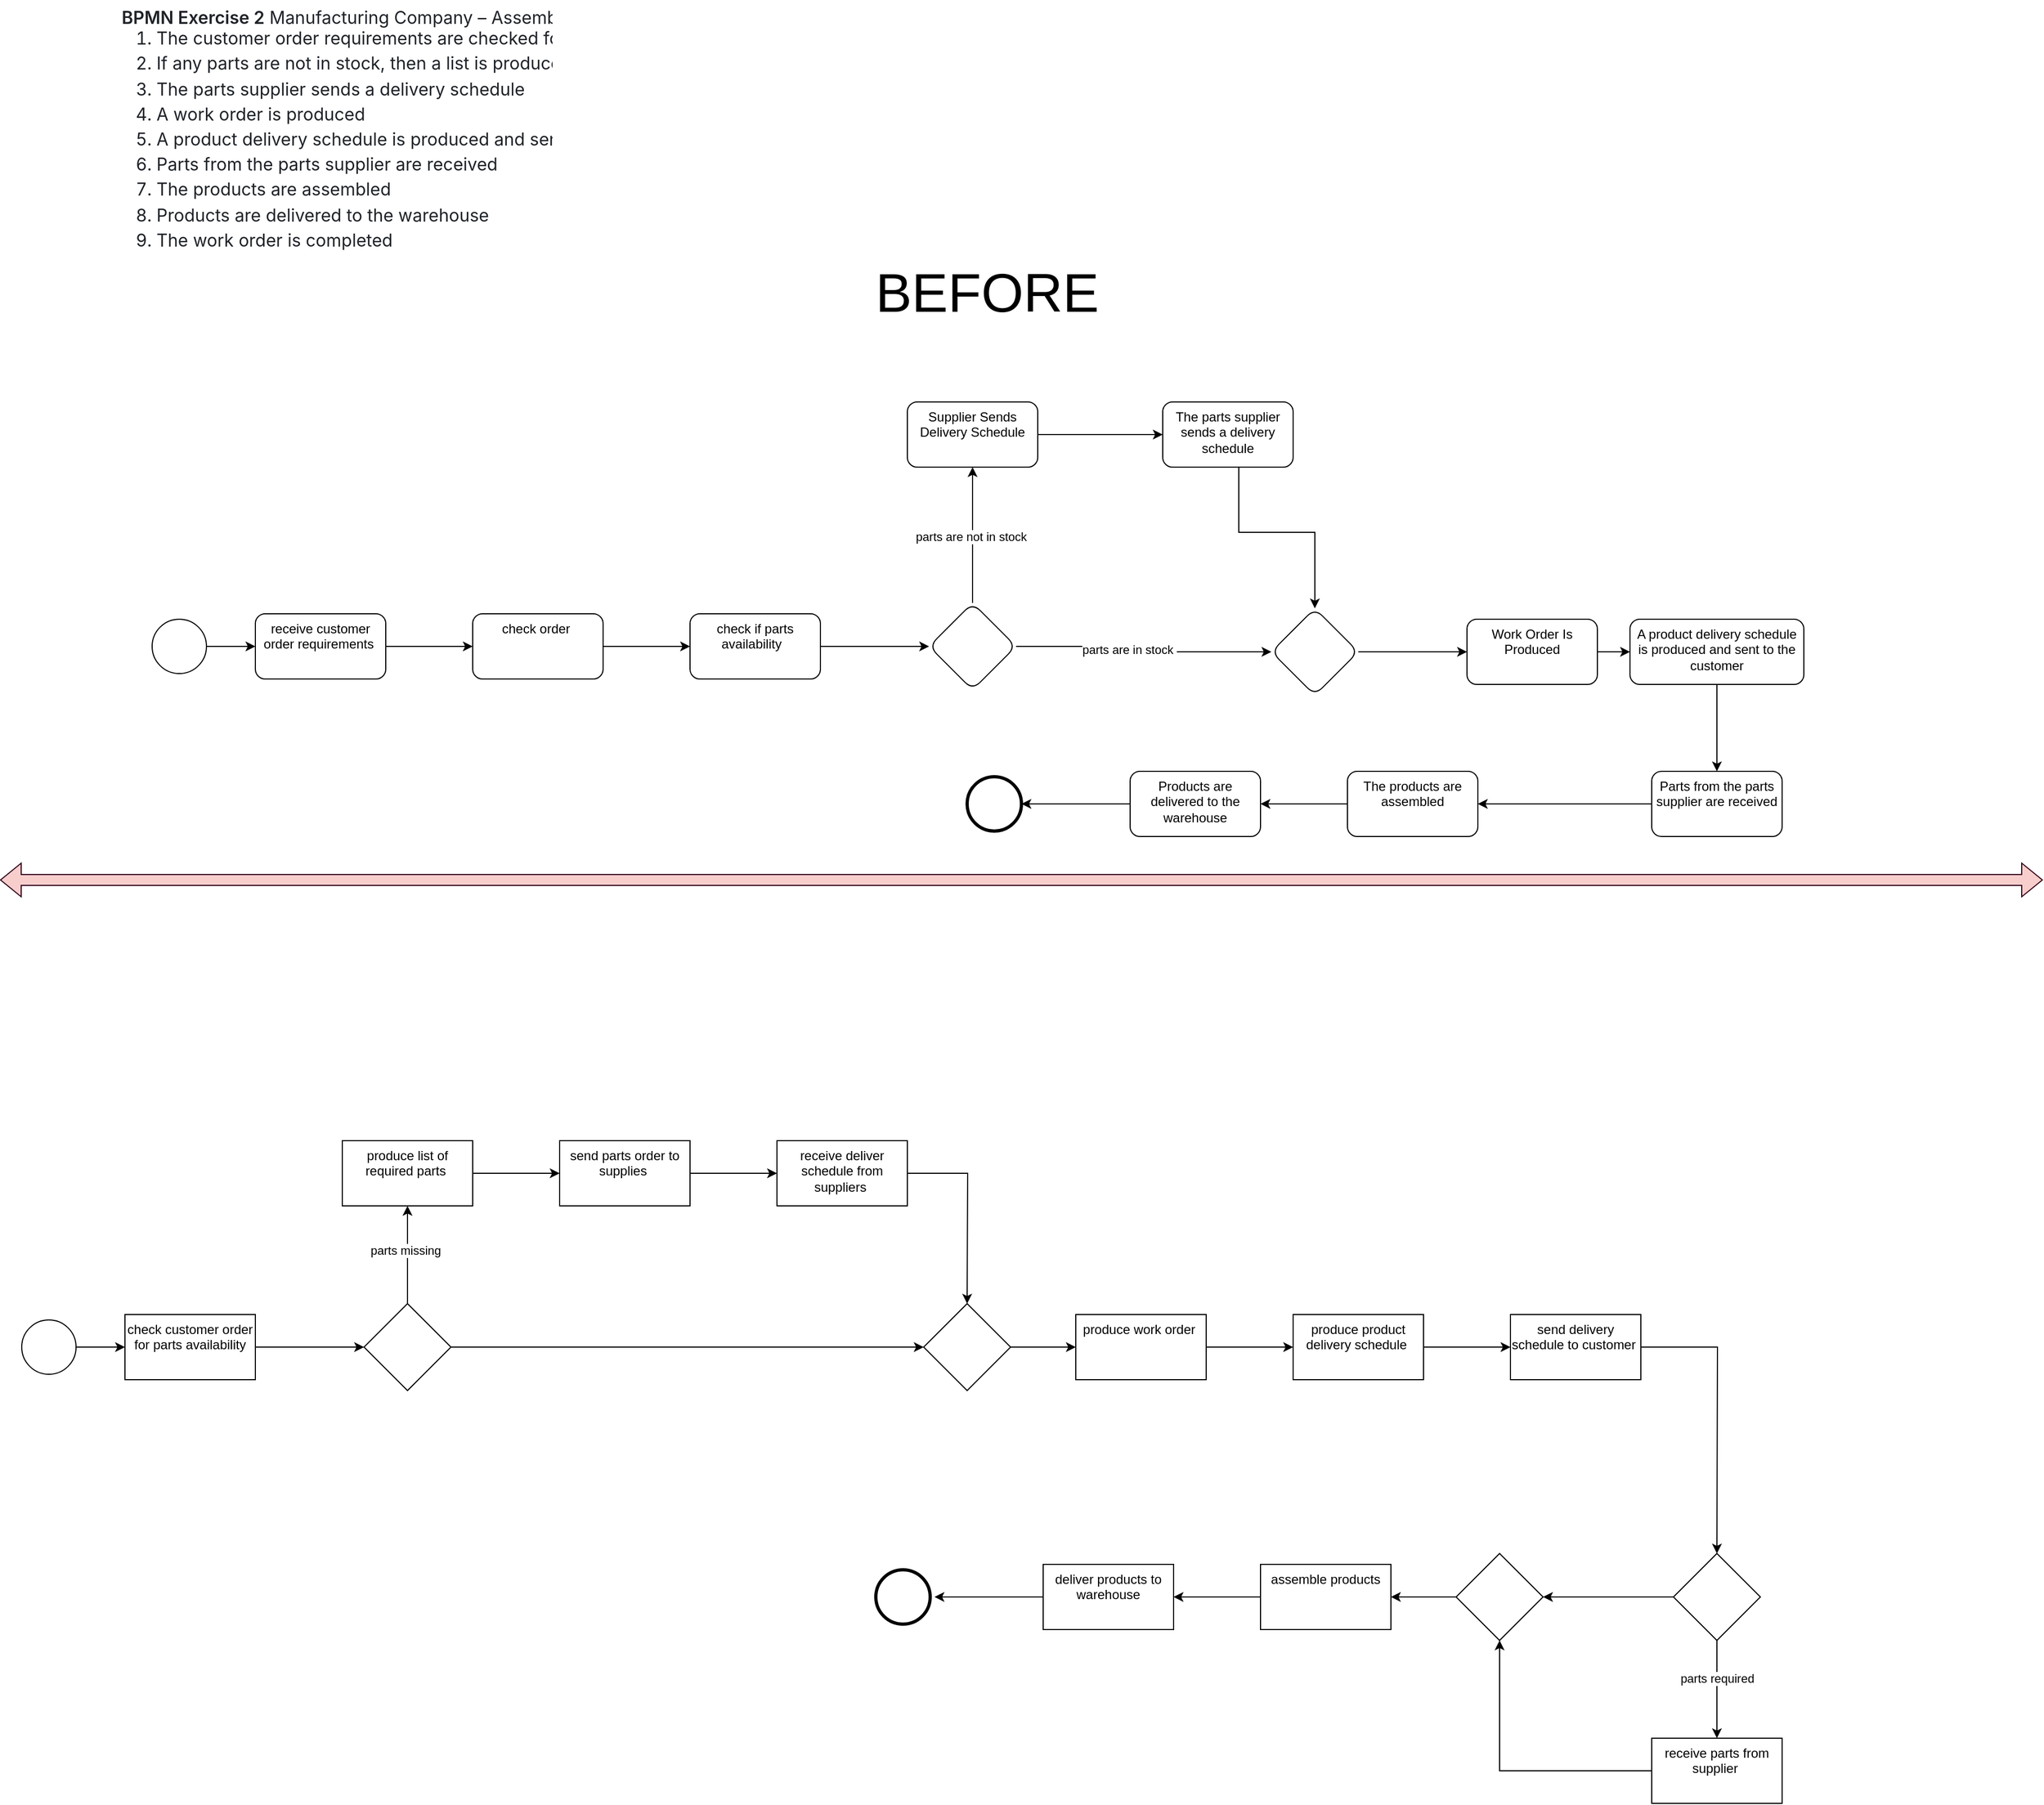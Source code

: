 <mxfile version="24.8.0">
  <diagram name="Page-1" id="utlRqW9wgxh0zj-cVC51">
    <mxGraphModel dx="2505" dy="2090" grid="1" gridSize="10" guides="1" tooltips="1" connect="1" arrows="1" fold="1" page="1" pageScale="1" pageWidth="827" pageHeight="1169" math="0" shadow="0">
      <root>
        <mxCell id="0" />
        <mxCell id="1" parent="0" />
        <mxCell id="FU4dxXCowXcYlLU4jK4w-7" value="" style="edgeStyle=orthogonalEdgeStyle;rounded=0;orthogonalLoop=1;jettySize=auto;html=1;" parent="1" source="FU4dxXCowXcYlLU4jK4w-1" target="FU4dxXCowXcYlLU4jK4w-6" edge="1">
          <mxGeometry relative="1" as="geometry" />
        </mxCell>
        <mxCell id="FU4dxXCowXcYlLU4jK4w-1" value="" style="points=[[0.145,0.145,0],[0.5,0,0],[0.855,0.145,0],[1,0.5,0],[0.855,0.855,0],[0.5,1,0],[0.145,0.855,0],[0,0.5,0]];shape=mxgraph.bpmn.event;html=1;verticalLabelPosition=bottom;labelBackgroundColor=#ffffff;verticalAlign=top;align=center;perimeter=ellipsePerimeter;outlineConnect=0;aspect=fixed;outline=standard;symbol=general;" parent="1" vertex="1">
          <mxGeometry x="60" y="60" width="50" height="50" as="geometry" />
        </mxCell>
        <mxCell id="FU4dxXCowXcYlLU4jK4w-2" value="" style="points=[[0.145,0.145,0],[0.5,0,0],[0.855,0.145,0],[1,0.5,0],[0.855,0.855,0],[0.5,1,0],[0.145,0.855,0],[0,0.5,0]];shape=mxgraph.bpmn.event;html=1;verticalLabelPosition=bottom;labelBackgroundColor=#ffffff;verticalAlign=top;align=center;perimeter=ellipsePerimeter;outlineConnect=0;aspect=fixed;outline=end;symbol=terminate2;" parent="1" vertex="1">
          <mxGeometry x="810" y="205" width="50" height="50" as="geometry" />
        </mxCell>
        <mxCell id="FU4dxXCowXcYlLU4jK4w-9" value="" style="edgeStyle=orthogonalEdgeStyle;rounded=0;orthogonalLoop=1;jettySize=auto;html=1;" parent="1" source="FU4dxXCowXcYlLU4jK4w-6" target="FU4dxXCowXcYlLU4jK4w-8" edge="1">
          <mxGeometry relative="1" as="geometry" />
        </mxCell>
        <mxCell id="FU4dxXCowXcYlLU4jK4w-6" value="receive customer order requirements&amp;nbsp;" style="rounded=1;whiteSpace=wrap;html=1;verticalAlign=top;labelBackgroundColor=#ffffff;" parent="1" vertex="1">
          <mxGeometry x="155" y="55" width="120" height="60" as="geometry" />
        </mxCell>
        <mxCell id="FU4dxXCowXcYlLU4jK4w-11" value="" style="edgeStyle=orthogonalEdgeStyle;rounded=0;orthogonalLoop=1;jettySize=auto;html=1;" parent="1" source="FU4dxXCowXcYlLU4jK4w-8" target="FU4dxXCowXcYlLU4jK4w-10" edge="1">
          <mxGeometry relative="1" as="geometry" />
        </mxCell>
        <mxCell id="FU4dxXCowXcYlLU4jK4w-8" value="check order&amp;nbsp;" style="rounded=1;whiteSpace=wrap;html=1;verticalAlign=top;labelBackgroundColor=#ffffff;" parent="1" vertex="1">
          <mxGeometry x="355" y="55" width="120" height="60" as="geometry" />
        </mxCell>
        <mxCell id="FU4dxXCowXcYlLU4jK4w-13" value="" style="edgeStyle=orthogonalEdgeStyle;rounded=0;orthogonalLoop=1;jettySize=auto;html=1;" parent="1" source="FU4dxXCowXcYlLU4jK4w-10" target="FU4dxXCowXcYlLU4jK4w-12" edge="1">
          <mxGeometry relative="1" as="geometry" />
        </mxCell>
        <mxCell id="FU4dxXCowXcYlLU4jK4w-10" value="check if parts availability&amp;nbsp;&amp;nbsp;" style="rounded=1;whiteSpace=wrap;html=1;verticalAlign=top;labelBackgroundColor=#ffffff;" parent="1" vertex="1">
          <mxGeometry x="555" y="55" width="120" height="60" as="geometry" />
        </mxCell>
        <mxCell id="-2P8RMvVIsFMxLnkhKAe-2" value="" style="edgeStyle=orthogonalEdgeStyle;rounded=0;orthogonalLoop=1;jettySize=auto;html=1;" parent="1" source="FU4dxXCowXcYlLU4jK4w-12" target="-2P8RMvVIsFMxLnkhKAe-1" edge="1">
          <mxGeometry relative="1" as="geometry" />
        </mxCell>
        <mxCell id="-2P8RMvVIsFMxLnkhKAe-3" value="parts are not in stock&amp;nbsp;" style="edgeLabel;html=1;align=center;verticalAlign=middle;resizable=0;points=[];" parent="-2P8RMvVIsFMxLnkhKAe-2" vertex="1" connectable="0">
          <mxGeometry x="-0.024" relative="1" as="geometry">
            <mxPoint as="offset" />
          </mxGeometry>
        </mxCell>
        <mxCell id="-2P8RMvVIsFMxLnkhKAe-5" value="" style="edgeStyle=orthogonalEdgeStyle;rounded=0;orthogonalLoop=1;jettySize=auto;html=1;entryX=0;entryY=0.5;entryDx=0;entryDy=0;" parent="1" source="FU4dxXCowXcYlLU4jK4w-12" target="1TNm3yASb8GU968vAb-3-3" edge="1">
          <mxGeometry relative="1" as="geometry">
            <mxPoint x="1060" y="90" as="targetPoint" />
          </mxGeometry>
        </mxCell>
        <mxCell id="-2P8RMvVIsFMxLnkhKAe-7" value="parts are in stock&amp;nbsp;" style="edgeLabel;html=1;align=center;verticalAlign=middle;resizable=0;points=[];" parent="-2P8RMvVIsFMxLnkhKAe-5" vertex="1" connectable="0">
          <mxGeometry x="-0.132" y="-3" relative="1" as="geometry">
            <mxPoint as="offset" />
          </mxGeometry>
        </mxCell>
        <mxCell id="FU4dxXCowXcYlLU4jK4w-12" value="" style="rhombus;whiteSpace=wrap;html=1;verticalAlign=top;rounded=1;labelBackgroundColor=#ffffff;" parent="1" vertex="1">
          <mxGeometry x="775" y="45" width="80" height="80" as="geometry" />
        </mxCell>
        <mxCell id="-2P8RMvVIsFMxLnkhKAe-9" value="" style="edgeStyle=orthogonalEdgeStyle;rounded=0;orthogonalLoop=1;jettySize=auto;html=1;" parent="1" source="-2P8RMvVIsFMxLnkhKAe-1" target="-2P8RMvVIsFMxLnkhKAe-8" edge="1">
          <mxGeometry relative="1" as="geometry" />
        </mxCell>
        <mxCell id="-2P8RMvVIsFMxLnkhKAe-1" value="Supplier Sends Delivery Schedule" style="rounded=1;whiteSpace=wrap;html=1;verticalAlign=top;labelBackgroundColor=#ffffff;" parent="1" vertex="1">
          <mxGeometry x="755" y="-140" width="120" height="60" as="geometry" />
        </mxCell>
        <mxCell id="1TNm3yASb8GU968vAb-3-4" value="" style="edgeStyle=orthogonalEdgeStyle;rounded=0;orthogonalLoop=1;jettySize=auto;html=1;" parent="1" source="-2P8RMvVIsFMxLnkhKAe-8" target="1TNm3yASb8GU968vAb-3-3" edge="1">
          <mxGeometry relative="1" as="geometry">
            <Array as="points">
              <mxPoint x="1060" y="-20" />
              <mxPoint x="1130" y="-20" />
            </Array>
          </mxGeometry>
        </mxCell>
        <mxCell id="-2P8RMvVIsFMxLnkhKAe-8" value="The parts supplier sends a delivery schedule" style="whiteSpace=wrap;html=1;verticalAlign=top;rounded=1;labelBackgroundColor=#ffffff;" parent="1" vertex="1">
          <mxGeometry x="990" y="-140" width="120" height="60" as="geometry" />
        </mxCell>
        <mxCell id="-2P8RMvVIsFMxLnkhKAe-16" value="" style="edgeStyle=orthogonalEdgeStyle;rounded=0;orthogonalLoop=1;jettySize=auto;html=1;" parent="1" source="-2P8RMvVIsFMxLnkhKAe-13" target="-2P8RMvVIsFMxLnkhKAe-15" edge="1">
          <mxGeometry relative="1" as="geometry" />
        </mxCell>
        <mxCell id="-2P8RMvVIsFMxLnkhKAe-13" value="Work Order Is Produced" style="whiteSpace=wrap;html=1;verticalAlign=top;rounded=1;labelBackgroundColor=#ffffff;" parent="1" vertex="1">
          <mxGeometry x="1270" y="60" width="120" height="60" as="geometry" />
        </mxCell>
        <mxCell id="-2P8RMvVIsFMxLnkhKAe-18" value="" style="edgeStyle=orthogonalEdgeStyle;rounded=0;orthogonalLoop=1;jettySize=auto;html=1;" parent="1" source="-2P8RMvVIsFMxLnkhKAe-15" target="-2P8RMvVIsFMxLnkhKAe-17" edge="1">
          <mxGeometry relative="1" as="geometry" />
        </mxCell>
        <mxCell id="-2P8RMvVIsFMxLnkhKAe-15" value="A product delivery schedule is produced and sent to the customer" style="whiteSpace=wrap;html=1;verticalAlign=top;rounded=1;labelBackgroundColor=#ffffff;" parent="1" vertex="1">
          <mxGeometry x="1420" y="60" width="160" height="60" as="geometry" />
        </mxCell>
        <mxCell id="-2P8RMvVIsFMxLnkhKAe-20" value="" style="edgeStyle=orthogonalEdgeStyle;rounded=0;orthogonalLoop=1;jettySize=auto;html=1;entryX=1;entryY=0.5;entryDx=0;entryDy=0;" parent="1" source="-2P8RMvVIsFMxLnkhKAe-17" target="-2P8RMvVIsFMxLnkhKAe-19" edge="1">
          <mxGeometry relative="1" as="geometry">
            <mxPoint x="1360" y="230" as="targetPoint" />
          </mxGeometry>
        </mxCell>
        <mxCell id="-2P8RMvVIsFMxLnkhKAe-17" value="Parts from the parts supplier are received" style="whiteSpace=wrap;html=1;verticalAlign=top;rounded=1;labelBackgroundColor=#ffffff;" parent="1" vertex="1">
          <mxGeometry x="1440" y="200" width="120" height="60" as="geometry" />
        </mxCell>
        <mxCell id="-2P8RMvVIsFMxLnkhKAe-22" value="" style="edgeStyle=orthogonalEdgeStyle;rounded=0;orthogonalLoop=1;jettySize=auto;html=1;" parent="1" source="-2P8RMvVIsFMxLnkhKAe-19" target="-2P8RMvVIsFMxLnkhKAe-21" edge="1">
          <mxGeometry relative="1" as="geometry" />
        </mxCell>
        <mxCell id="-2P8RMvVIsFMxLnkhKAe-19" value="The products are assembled" style="whiteSpace=wrap;html=1;verticalAlign=top;rounded=1;labelBackgroundColor=#ffffff;" parent="1" vertex="1">
          <mxGeometry x="1160" y="200" width="120" height="60" as="geometry" />
        </mxCell>
        <mxCell id="-2P8RMvVIsFMxLnkhKAe-21" value="Products are delivered to the warehouse" style="whiteSpace=wrap;html=1;verticalAlign=top;rounded=1;labelBackgroundColor=#ffffff;" parent="1" vertex="1">
          <mxGeometry x="960" y="200" width="120" height="60" as="geometry" />
        </mxCell>
        <mxCell id="-2P8RMvVIsFMxLnkhKAe-25" style="edgeStyle=orthogonalEdgeStyle;rounded=0;orthogonalLoop=1;jettySize=auto;html=1;exitX=0.5;exitY=1;exitDx=0;exitDy=0;exitPerimeter=0;" parent="1" source="FU4dxXCowXcYlLU4jK4w-2" target="FU4dxXCowXcYlLU4jK4w-2" edge="1">
          <mxGeometry relative="1" as="geometry" />
        </mxCell>
        <mxCell id="-2P8RMvVIsFMxLnkhKAe-26" style="edgeStyle=orthogonalEdgeStyle;rounded=0;orthogonalLoop=1;jettySize=auto;html=1;entryX=1;entryY=0.5;entryDx=0;entryDy=0;entryPerimeter=0;" parent="1" source="-2P8RMvVIsFMxLnkhKAe-21" target="FU4dxXCowXcYlLU4jK4w-2" edge="1">
          <mxGeometry relative="1" as="geometry" />
        </mxCell>
        <mxCell id="1TNm3yASb8GU968vAb-3-5" style="edgeStyle=orthogonalEdgeStyle;rounded=0;orthogonalLoop=1;jettySize=auto;html=1;" parent="1" source="1TNm3yASb8GU968vAb-3-3" target="-2P8RMvVIsFMxLnkhKAe-13" edge="1">
          <mxGeometry relative="1" as="geometry" />
        </mxCell>
        <mxCell id="1TNm3yASb8GU968vAb-3-3" value="" style="rhombus;whiteSpace=wrap;html=1;verticalAlign=top;rounded=1;labelBackgroundColor=#ffffff;" parent="1" vertex="1">
          <mxGeometry x="1090" y="50" width="80" height="80" as="geometry" />
        </mxCell>
        <mxCell id="1TNm3yASb8GU968vAb-3-6" value="&lt;br&gt;&lt;div style=&quot;font-size: 50px;&quot;&gt;BEFORE&lt;/div&gt;" style="text;html=1;align=center;verticalAlign=middle;resizable=0;points=[];autosize=1;strokeColor=none;fillColor=none;" parent="1" vertex="1">
          <mxGeometry x="713" y="-293" width="230" height="90" as="geometry" />
        </mxCell>
        <mxCell id="OtYZPIo47uLKYFtYsrMQ-1" value="&lt;p dir=&quot;auto&quot; style=&quot;box-sizing: border-box; margin-top: 0px; margin-bottom: var(--base-size-16); color: rgb(31, 35, 40); font-family: -apple-system, BlinkMacSystemFont, &amp;quot;Segoe UI&amp;quot;, &amp;quot;Noto Sans&amp;quot;, Helvetica, Arial, sans-serif, &amp;quot;Apple Color Emoji&amp;quot;, &amp;quot;Segoe UI Emoji&amp;quot;; font-size: 16px; font-style: normal; font-variant-ligatures: normal; font-variant-caps: normal; font-weight: 400; letter-spacing: normal; orphans: 2; text-align: start; text-indent: 0px; text-transform: none; widows: 2; word-spacing: 0px; -webkit-text-stroke-width: 0px; white-space: normal; background-color: rgb(255, 255, 255); text-decoration-thickness: initial; text-decoration-style: initial; text-decoration-color: initial;&quot;&gt;&lt;strong style=&quot;box-sizing: border-box; font-weight: var(--base-text-weight-semibold, 600);&quot;&gt;BPMN Exercise 2&lt;/strong&gt;&lt;span&gt;&amp;nbsp;&lt;/span&gt;Manufacturing Company – Assemble Ordered Products&lt;/p&gt;&lt;ol dir=&quot;auto&quot; style=&quot;box-sizing: border-box; padding-left: 2em; margin-top: 0px; margin-bottom: var(--base-size-16); color: rgb(31, 35, 40); font-family: -apple-system, BlinkMacSystemFont, &amp;quot;Segoe UI&amp;quot;, &amp;quot;Noto Sans&amp;quot;, Helvetica, Arial, sans-serif, &amp;quot;Apple Color Emoji&amp;quot;, &amp;quot;Segoe UI Emoji&amp;quot;; font-size: 16px; font-style: normal; font-variant-ligatures: normal; font-variant-caps: normal; font-weight: 400; letter-spacing: normal; orphans: 2; text-align: start; text-indent: 0px; text-transform: none; widows: 2; word-spacing: 0px; -webkit-text-stroke-width: 0px; white-space: normal; background-color: rgb(255, 255, 255); text-decoration-thickness: initial; text-decoration-style: initial; text-decoration-color: initial;&quot;&gt;&lt;li style=&quot;box-sizing: border-box;&quot;&gt;The customer order requirements are checked for parts availability&lt;/li&gt;&lt;li style=&quot;box-sizing: border-box; margin-top: 0.25em;&quot;&gt;If any parts are not in stock, then a list is produced and parts ordered from the supplier&lt;/li&gt;&lt;li style=&quot;box-sizing: border-box; margin-top: 0.25em;&quot;&gt;The parts supplier sends a delivery schedule&lt;/li&gt;&lt;li style=&quot;box-sizing: border-box; margin-top: 0.25em;&quot;&gt;A work order is produced&lt;/li&gt;&lt;li style=&quot;box-sizing: border-box; margin-top: 0.25em;&quot;&gt;A product delivery schedule is produced and sent to the customer&lt;/li&gt;&lt;li style=&quot;box-sizing: border-box; margin-top: 0.25em;&quot;&gt;Parts from the parts supplier are received&lt;/li&gt;&lt;li style=&quot;box-sizing: border-box; margin-top: 0.25em;&quot;&gt;The products are assembled&lt;/li&gt;&lt;li style=&quot;box-sizing: border-box; margin-top: 0.25em;&quot;&gt;Products are delivered to the warehouse&lt;/li&gt;&lt;li style=&quot;box-sizing: border-box; margin-top: 0.25em;&quot;&gt;The work order is completed&lt;/li&gt;&lt;/ol&gt;" style="text;whiteSpace=wrap;html=1;" vertex="1" parent="1">
          <mxGeometry x="30" y="-510" width="890" height="250" as="geometry" />
        </mxCell>
        <mxCell id="OtYZPIo47uLKYFtYsrMQ-2" value="" style="shape=flexArrow;endArrow=classic;startArrow=classic;html=1;rounded=0;fillColor=#f8cecc;strokeColor=#33001A;" edge="1" parent="1">
          <mxGeometry width="100" height="100" relative="1" as="geometry">
            <mxPoint x="-80" y="300" as="sourcePoint" />
            <mxPoint x="1800" y="300" as="targetPoint" />
          </mxGeometry>
        </mxCell>
        <mxCell id="OtYZPIo47uLKYFtYsrMQ-5" value="" style="edgeStyle=orthogonalEdgeStyle;rounded=0;orthogonalLoop=1;jettySize=auto;html=1;" edge="1" parent="1" source="OtYZPIo47uLKYFtYsrMQ-3" target="OtYZPIo47uLKYFtYsrMQ-4">
          <mxGeometry relative="1" as="geometry" />
        </mxCell>
        <mxCell id="OtYZPIo47uLKYFtYsrMQ-3" value="" style="points=[[0.145,0.145,0],[0.5,0,0],[0.855,0.145,0],[1,0.5,0],[0.855,0.855,0],[0.5,1,0],[0.145,0.855,0],[0,0.5,0]];shape=mxgraph.bpmn.event;html=1;verticalLabelPosition=bottom;labelBackgroundColor=#ffffff;verticalAlign=top;align=center;perimeter=ellipsePerimeter;outlineConnect=0;aspect=fixed;outline=standard;symbol=general;" vertex="1" parent="1">
          <mxGeometry x="-60" y="705" width="50" height="50" as="geometry" />
        </mxCell>
        <mxCell id="OtYZPIo47uLKYFtYsrMQ-7" value="" style="edgeStyle=orthogonalEdgeStyle;rounded=0;orthogonalLoop=1;jettySize=auto;html=1;" edge="1" parent="1" source="OtYZPIo47uLKYFtYsrMQ-4" target="OtYZPIo47uLKYFtYsrMQ-6">
          <mxGeometry relative="1" as="geometry" />
        </mxCell>
        <mxCell id="OtYZPIo47uLKYFtYsrMQ-4" value="check customer order for parts availability" style="whiteSpace=wrap;html=1;verticalAlign=top;labelBackgroundColor=#ffffff;" vertex="1" parent="1">
          <mxGeometry x="35" y="700" width="120" height="60" as="geometry" />
        </mxCell>
        <mxCell id="OtYZPIo47uLKYFtYsrMQ-12" value="" style="edgeStyle=orthogonalEdgeStyle;rounded=0;orthogonalLoop=1;jettySize=auto;html=1;" edge="1" parent="1" source="OtYZPIo47uLKYFtYsrMQ-6" target="OtYZPIo47uLKYFtYsrMQ-11">
          <mxGeometry relative="1" as="geometry" />
        </mxCell>
        <mxCell id="OtYZPIo47uLKYFtYsrMQ-13" value="parts missing" style="edgeLabel;html=1;align=center;verticalAlign=middle;resizable=0;points=[];" vertex="1" connectable="0" parent="OtYZPIo47uLKYFtYsrMQ-12">
          <mxGeometry x="0.098" y="2" relative="1" as="geometry">
            <mxPoint as="offset" />
          </mxGeometry>
        </mxCell>
        <mxCell id="OtYZPIo47uLKYFtYsrMQ-20" style="edgeStyle=orthogonalEdgeStyle;rounded=0;orthogonalLoop=1;jettySize=auto;html=1;entryX=0;entryY=0.5;entryDx=0;entryDy=0;" edge="1" parent="1" source="OtYZPIo47uLKYFtYsrMQ-6" target="OtYZPIo47uLKYFtYsrMQ-19">
          <mxGeometry relative="1" as="geometry">
            <mxPoint x="450" y="730" as="targetPoint" />
          </mxGeometry>
        </mxCell>
        <mxCell id="OtYZPIo47uLKYFtYsrMQ-6" value="" style="rhombus;whiteSpace=wrap;html=1;verticalAlign=top;labelBackgroundColor=#ffffff;" vertex="1" parent="1">
          <mxGeometry x="255" y="690" width="80" height="80" as="geometry" />
        </mxCell>
        <mxCell id="OtYZPIo47uLKYFtYsrMQ-15" value="" style="edgeStyle=orthogonalEdgeStyle;rounded=0;orthogonalLoop=1;jettySize=auto;html=1;" edge="1" parent="1" source="OtYZPIo47uLKYFtYsrMQ-11" target="OtYZPIo47uLKYFtYsrMQ-14">
          <mxGeometry relative="1" as="geometry" />
        </mxCell>
        <mxCell id="OtYZPIo47uLKYFtYsrMQ-11" value="produce list of required parts&amp;nbsp;" style="whiteSpace=wrap;html=1;verticalAlign=top;labelBackgroundColor=#ffffff;" vertex="1" parent="1">
          <mxGeometry x="235" y="540" width="120" height="60" as="geometry" />
        </mxCell>
        <mxCell id="OtYZPIo47uLKYFtYsrMQ-17" value="" style="edgeStyle=orthogonalEdgeStyle;rounded=0;orthogonalLoop=1;jettySize=auto;html=1;" edge="1" parent="1" source="OtYZPIo47uLKYFtYsrMQ-14" target="OtYZPIo47uLKYFtYsrMQ-16">
          <mxGeometry relative="1" as="geometry" />
        </mxCell>
        <mxCell id="OtYZPIo47uLKYFtYsrMQ-14" value="send parts order to supplies&amp;nbsp;" style="whiteSpace=wrap;html=1;verticalAlign=top;labelBackgroundColor=#ffffff;" vertex="1" parent="1">
          <mxGeometry x="435" y="540" width="120" height="60" as="geometry" />
        </mxCell>
        <mxCell id="OtYZPIo47uLKYFtYsrMQ-18" style="edgeStyle=orthogonalEdgeStyle;rounded=0;orthogonalLoop=1;jettySize=auto;html=1;" edge="1" parent="1" source="OtYZPIo47uLKYFtYsrMQ-16">
          <mxGeometry relative="1" as="geometry">
            <mxPoint x="810" y="690" as="targetPoint" />
          </mxGeometry>
        </mxCell>
        <mxCell id="OtYZPIo47uLKYFtYsrMQ-16" value="receive deliver schedule from suppliers&amp;nbsp;" style="whiteSpace=wrap;html=1;verticalAlign=top;labelBackgroundColor=#ffffff;" vertex="1" parent="1">
          <mxGeometry x="635" y="540" width="120" height="60" as="geometry" />
        </mxCell>
        <mxCell id="OtYZPIo47uLKYFtYsrMQ-22" value="" style="edgeStyle=orthogonalEdgeStyle;rounded=0;orthogonalLoop=1;jettySize=auto;html=1;" edge="1" parent="1" source="OtYZPIo47uLKYFtYsrMQ-19" target="OtYZPIo47uLKYFtYsrMQ-21">
          <mxGeometry relative="1" as="geometry" />
        </mxCell>
        <mxCell id="OtYZPIo47uLKYFtYsrMQ-19" value="" style="rhombus;whiteSpace=wrap;html=1;verticalAlign=top;labelBackgroundColor=#ffffff;" vertex="1" parent="1">
          <mxGeometry x="770" y="690" width="80" height="80" as="geometry" />
        </mxCell>
        <mxCell id="OtYZPIo47uLKYFtYsrMQ-24" value="" style="edgeStyle=orthogonalEdgeStyle;rounded=0;orthogonalLoop=1;jettySize=auto;html=1;" edge="1" parent="1" source="OtYZPIo47uLKYFtYsrMQ-21" target="OtYZPIo47uLKYFtYsrMQ-23">
          <mxGeometry relative="1" as="geometry" />
        </mxCell>
        <mxCell id="OtYZPIo47uLKYFtYsrMQ-21" value="produce work order&amp;nbsp;" style="whiteSpace=wrap;html=1;verticalAlign=top;labelBackgroundColor=#ffffff;" vertex="1" parent="1">
          <mxGeometry x="910" y="700" width="120" height="60" as="geometry" />
        </mxCell>
        <mxCell id="OtYZPIo47uLKYFtYsrMQ-26" value="" style="edgeStyle=orthogonalEdgeStyle;rounded=0;orthogonalLoop=1;jettySize=auto;html=1;" edge="1" parent="1" source="OtYZPIo47uLKYFtYsrMQ-23" target="OtYZPIo47uLKYFtYsrMQ-25">
          <mxGeometry relative="1" as="geometry" />
        </mxCell>
        <mxCell id="OtYZPIo47uLKYFtYsrMQ-23" value="produce product delivery schedule&amp;nbsp;" style="whiteSpace=wrap;html=1;verticalAlign=top;labelBackgroundColor=#ffffff;" vertex="1" parent="1">
          <mxGeometry x="1110" y="700" width="120" height="60" as="geometry" />
        </mxCell>
        <mxCell id="OtYZPIo47uLKYFtYsrMQ-27" style="edgeStyle=orthogonalEdgeStyle;rounded=0;orthogonalLoop=1;jettySize=auto;html=1;" edge="1" parent="1" source="OtYZPIo47uLKYFtYsrMQ-25">
          <mxGeometry relative="1" as="geometry">
            <mxPoint x="1500" y="920" as="targetPoint" />
          </mxGeometry>
        </mxCell>
        <mxCell id="OtYZPIo47uLKYFtYsrMQ-25" value="send delivery schedule to customer&amp;nbsp;" style="whiteSpace=wrap;html=1;verticalAlign=top;labelBackgroundColor=#ffffff;" vertex="1" parent="1">
          <mxGeometry x="1310" y="700" width="120" height="60" as="geometry" />
        </mxCell>
        <mxCell id="OtYZPIo47uLKYFtYsrMQ-29" style="edgeStyle=orthogonalEdgeStyle;rounded=0;orthogonalLoop=1;jettySize=auto;html=1;" edge="1" parent="1" source="OtYZPIo47uLKYFtYsrMQ-28">
          <mxGeometry relative="1" as="geometry">
            <mxPoint x="1500" y="1090" as="targetPoint" />
          </mxGeometry>
        </mxCell>
        <mxCell id="OtYZPIo47uLKYFtYsrMQ-30" value="parts required" style="edgeLabel;html=1;align=center;verticalAlign=middle;resizable=0;points=[];" vertex="1" connectable="0" parent="OtYZPIo47uLKYFtYsrMQ-29">
          <mxGeometry x="-0.232" relative="1" as="geometry">
            <mxPoint as="offset" />
          </mxGeometry>
        </mxCell>
        <mxCell id="OtYZPIo47uLKYFtYsrMQ-35" style="edgeStyle=orthogonalEdgeStyle;rounded=0;orthogonalLoop=1;jettySize=auto;html=1;entryX=1;entryY=0.5;entryDx=0;entryDy=0;" edge="1" parent="1" source="OtYZPIo47uLKYFtYsrMQ-28" target="OtYZPIo47uLKYFtYsrMQ-33">
          <mxGeometry relative="1" as="geometry" />
        </mxCell>
        <mxCell id="OtYZPIo47uLKYFtYsrMQ-28" value="" style="rhombus;whiteSpace=wrap;html=1;verticalAlign=top;labelBackgroundColor=#ffffff;" vertex="1" parent="1">
          <mxGeometry x="1460" y="920" width="80" height="80" as="geometry" />
        </mxCell>
        <mxCell id="OtYZPIo47uLKYFtYsrMQ-34" value="" style="edgeStyle=orthogonalEdgeStyle;rounded=0;orthogonalLoop=1;jettySize=auto;html=1;" edge="1" parent="1" source="OtYZPIo47uLKYFtYsrMQ-31" target="OtYZPIo47uLKYFtYsrMQ-33">
          <mxGeometry relative="1" as="geometry" />
        </mxCell>
        <mxCell id="OtYZPIo47uLKYFtYsrMQ-31" value="receive parts from supplier&amp;nbsp;" style="whiteSpace=wrap;html=1;verticalAlign=top;labelBackgroundColor=#ffffff;" vertex="1" parent="1">
          <mxGeometry x="1440" y="1090" width="120" height="60" as="geometry" />
        </mxCell>
        <mxCell id="OtYZPIo47uLKYFtYsrMQ-37" value="" style="edgeStyle=orthogonalEdgeStyle;rounded=0;orthogonalLoop=1;jettySize=auto;html=1;" edge="1" parent="1" source="OtYZPIo47uLKYFtYsrMQ-33" target="OtYZPIo47uLKYFtYsrMQ-36">
          <mxGeometry relative="1" as="geometry" />
        </mxCell>
        <mxCell id="OtYZPIo47uLKYFtYsrMQ-33" value="" style="rhombus;whiteSpace=wrap;html=1;verticalAlign=top;labelBackgroundColor=#ffffff;" vertex="1" parent="1">
          <mxGeometry x="1260" y="920" width="80" height="80" as="geometry" />
        </mxCell>
        <mxCell id="OtYZPIo47uLKYFtYsrMQ-39" value="" style="edgeStyle=orthogonalEdgeStyle;rounded=0;orthogonalLoop=1;jettySize=auto;html=1;" edge="1" parent="1" source="OtYZPIo47uLKYFtYsrMQ-36" target="OtYZPIo47uLKYFtYsrMQ-38">
          <mxGeometry relative="1" as="geometry" />
        </mxCell>
        <mxCell id="OtYZPIo47uLKYFtYsrMQ-36" value="assemble products" style="whiteSpace=wrap;html=1;verticalAlign=top;labelBackgroundColor=#ffffff;" vertex="1" parent="1">
          <mxGeometry x="1080" y="930" width="120" height="60" as="geometry" />
        </mxCell>
        <mxCell id="OtYZPIo47uLKYFtYsrMQ-41" value="" style="edgeStyle=orthogonalEdgeStyle;rounded=0;orthogonalLoop=1;jettySize=auto;html=1;" edge="1" parent="1" source="OtYZPIo47uLKYFtYsrMQ-38">
          <mxGeometry relative="1" as="geometry">
            <mxPoint x="780" y="960" as="targetPoint" />
          </mxGeometry>
        </mxCell>
        <mxCell id="OtYZPIo47uLKYFtYsrMQ-38" value="deliver products to warehouse" style="whiteSpace=wrap;html=1;verticalAlign=top;labelBackgroundColor=#ffffff;" vertex="1" parent="1">
          <mxGeometry x="880" y="930" width="120" height="60" as="geometry" />
        </mxCell>
        <mxCell id="OtYZPIo47uLKYFtYsrMQ-42" value="" style="points=[[0.145,0.145,0],[0.5,0,0],[0.855,0.145,0],[1,0.5,0],[0.855,0.855,0],[0.5,1,0],[0.145,0.855,0],[0,0.5,0]];shape=mxgraph.bpmn.event;html=1;verticalLabelPosition=bottom;labelBackgroundColor=#ffffff;verticalAlign=top;align=center;perimeter=ellipsePerimeter;outlineConnect=0;aspect=fixed;outline=end;symbol=terminate2;" vertex="1" parent="1">
          <mxGeometry x="726" y="935" width="50" height="50" as="geometry" />
        </mxCell>
      </root>
    </mxGraphModel>
  </diagram>
</mxfile>
